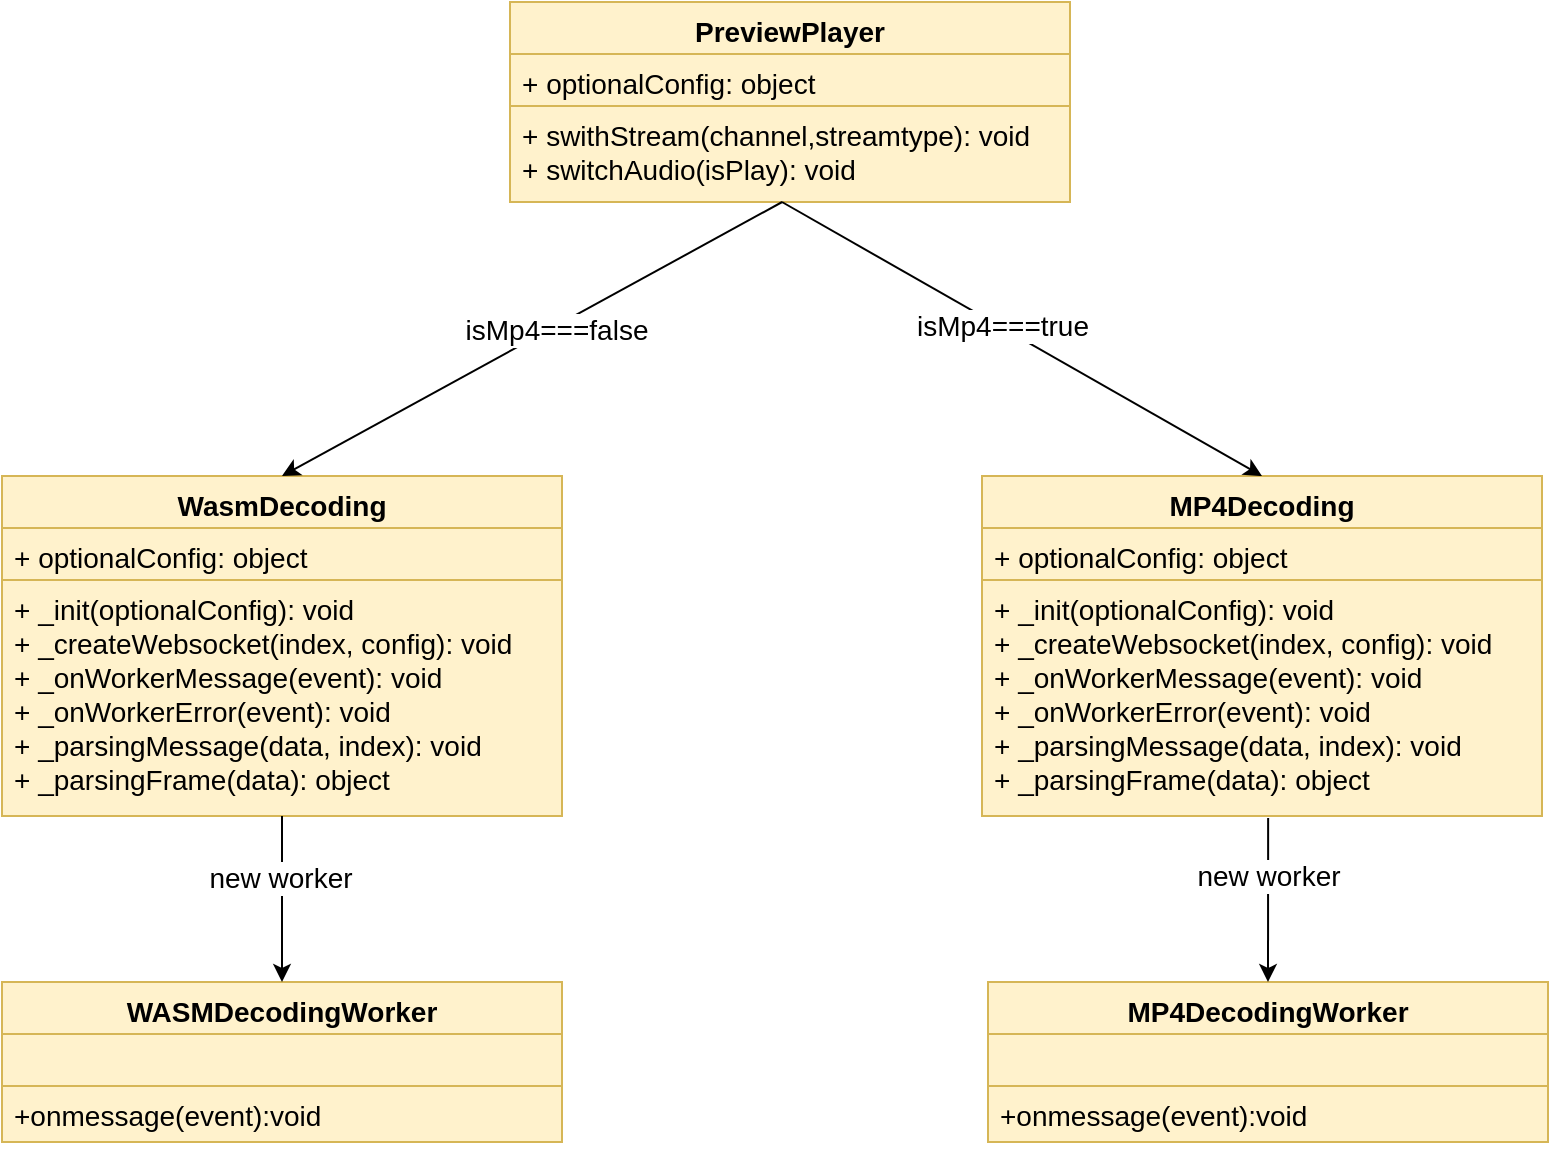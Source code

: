 <mxfile version="14.0.3" type="github" pages="2">
  <diagram id="C5RBs43oDa-KdzZeNtuy" name="Page-1">
    <mxGraphModel dx="1422" dy="762" grid="1" gridSize="10" guides="1" tooltips="1" connect="1" arrows="1" fold="1" page="1" pageScale="1" pageWidth="827" pageHeight="1169" math="0" shadow="0">
      <root>
        <mxCell id="WIyWlLk6GJQsqaUBKTNV-0" />
        <mxCell id="WIyWlLk6GJQsqaUBKTNV-1" parent="WIyWlLk6GJQsqaUBKTNV-0" />
        <mxCell id="mAaFLWbEo41dFhNuw1Rg-4" value="PreviewPlayer" style="swimlane;fontStyle=1;align=center;verticalAlign=top;childLayout=stackLayout;horizontal=1;startSize=26;horizontalStack=0;resizeParent=1;resizeParentMax=0;resizeLast=0;collapsible=1;marginBottom=0;fontSize=14;fillColor=#fff2cc;strokeColor=#d6b656;" vertex="1" parent="WIyWlLk6GJQsqaUBKTNV-1">
          <mxGeometry x="274" y="100" width="280" height="100" as="geometry" />
        </mxCell>
        <mxCell id="mAaFLWbEo41dFhNuw1Rg-5" value="+ optionalConfig: object" style="text;strokeColor=#d6b656;fillColor=#fff2cc;align=left;verticalAlign=top;spacingLeft=4;spacingRight=4;overflow=hidden;rotatable=0;points=[[0,0.5],[1,0.5]];portConstraint=eastwest;fontSize=14;" vertex="1" parent="mAaFLWbEo41dFhNuw1Rg-4">
          <mxGeometry y="26" width="280" height="26" as="geometry" />
        </mxCell>
        <mxCell id="mAaFLWbEo41dFhNuw1Rg-6" value="" style="line;strokeWidth=1;fillColor=#fff2cc;align=left;verticalAlign=middle;spacingTop=-1;spacingLeft=3;spacingRight=3;rotatable=0;labelPosition=right;points=[];portConstraint=eastwest;fontSize=14;strokeColor=#d6b656;" vertex="1" parent="mAaFLWbEo41dFhNuw1Rg-4">
          <mxGeometry y="52" width="280" as="geometry" />
        </mxCell>
        <mxCell id="mAaFLWbEo41dFhNuw1Rg-7" value="+ swithStream(channel,streamtype): void&#xa;+ switchAudio(isPlay): void&#xa;" style="text;strokeColor=#d6b656;fillColor=#fff2cc;align=left;verticalAlign=top;spacingLeft=4;spacingRight=4;overflow=hidden;rotatable=0;points=[[0,0.5],[1,0.5]];portConstraint=eastwest;fontSize=14;" vertex="1" parent="mAaFLWbEo41dFhNuw1Rg-4">
          <mxGeometry y="52" width="280" height="48" as="geometry" />
        </mxCell>
        <mxCell id="66usuzJH71DZdyuQf5mn-0" value="WasmDecoding" style="swimlane;fontStyle=1;align=center;verticalAlign=top;childLayout=stackLayout;horizontal=1;startSize=26;horizontalStack=0;resizeParent=1;resizeParentMax=0;resizeLast=0;collapsible=1;marginBottom=0;fontSize=14;fillColor=#fff2cc;strokeColor=#d6b656;" vertex="1" parent="WIyWlLk6GJQsqaUBKTNV-1">
          <mxGeometry x="20" y="337" width="280" height="170" as="geometry" />
        </mxCell>
        <mxCell id="66usuzJH71DZdyuQf5mn-1" value="+ optionalConfig: object" style="text;strokeColor=#d6b656;fillColor=#fff2cc;align=left;verticalAlign=top;spacingLeft=4;spacingRight=4;overflow=hidden;rotatable=0;points=[[0,0.5],[1,0.5]];portConstraint=eastwest;fontSize=14;" vertex="1" parent="66usuzJH71DZdyuQf5mn-0">
          <mxGeometry y="26" width="280" height="26" as="geometry" />
        </mxCell>
        <mxCell id="66usuzJH71DZdyuQf5mn-2" value="" style="line;strokeWidth=1;fillColor=#fff2cc;align=left;verticalAlign=middle;spacingTop=-1;spacingLeft=3;spacingRight=3;rotatable=0;labelPosition=right;points=[];portConstraint=eastwest;fontSize=14;strokeColor=#d6b656;" vertex="1" parent="66usuzJH71DZdyuQf5mn-0">
          <mxGeometry y="52" width="280" as="geometry" />
        </mxCell>
        <mxCell id="66usuzJH71DZdyuQf5mn-3" value="+ _init(optionalConfig): void&#xa;+ _createWebsocket(index, config): void&#xa;+ _onWorkerMessage(event): void&#xa;+ _onWorkerError(event): void&#xa;+ _parsingMessage(data, index): void&#xa;+ _parsingFrame(data): object&#xa;" style="text;strokeColor=#d6b656;fillColor=#fff2cc;align=left;verticalAlign=top;spacingLeft=4;spacingRight=4;overflow=hidden;rotatable=0;points=[[0,0.5],[1,0.5]];portConstraint=eastwest;fontSize=14;" vertex="1" parent="66usuzJH71DZdyuQf5mn-0">
          <mxGeometry y="52" width="280" height="118" as="geometry" />
        </mxCell>
        <mxCell id="66usuzJH71DZdyuQf5mn-4" value="MP4Decoding" style="swimlane;fontStyle=1;align=center;verticalAlign=top;childLayout=stackLayout;horizontal=1;startSize=26;horizontalStack=0;resizeParent=1;resizeParentMax=0;resizeLast=0;collapsible=1;marginBottom=0;fontSize=14;fillColor=#fff2cc;strokeColor=#d6b656;" vertex="1" parent="WIyWlLk6GJQsqaUBKTNV-1">
          <mxGeometry x="510" y="337" width="280" height="170" as="geometry" />
        </mxCell>
        <mxCell id="66usuzJH71DZdyuQf5mn-5" value="+ optionalConfig: object" style="text;strokeColor=#d6b656;fillColor=#fff2cc;align=left;verticalAlign=top;spacingLeft=4;spacingRight=4;overflow=hidden;rotatable=0;points=[[0,0.5],[1,0.5]];portConstraint=eastwest;fontSize=14;" vertex="1" parent="66usuzJH71DZdyuQf5mn-4">
          <mxGeometry y="26" width="280" height="26" as="geometry" />
        </mxCell>
        <mxCell id="66usuzJH71DZdyuQf5mn-6" value="" style="line;strokeWidth=1;fillColor=#fff2cc;align=left;verticalAlign=middle;spacingTop=-1;spacingLeft=3;spacingRight=3;rotatable=0;labelPosition=right;points=[];portConstraint=eastwest;fontSize=14;strokeColor=#d6b656;" vertex="1" parent="66usuzJH71DZdyuQf5mn-4">
          <mxGeometry y="52" width="280" as="geometry" />
        </mxCell>
        <mxCell id="66usuzJH71DZdyuQf5mn-7" value="+ _init(optionalConfig): void&#xa;+ _createWebsocket(index, config): void&#xa;+ _onWorkerMessage(event): void&#xa;+ _onWorkerError(event): void&#xa;+ _parsingMessage(data, index): void&#xa;+ _parsingFrame(data): object&#xa;" style="text;strokeColor=#d6b656;fillColor=#fff2cc;align=left;verticalAlign=top;spacingLeft=4;spacingRight=4;overflow=hidden;rotatable=0;points=[[0,0.5],[1,0.5]];portConstraint=eastwest;fontSize=14;" vertex="1" parent="66usuzJH71DZdyuQf5mn-4">
          <mxGeometry y="52" width="280" height="118" as="geometry" />
        </mxCell>
        <mxCell id="66usuzJH71DZdyuQf5mn-8" value="" style="endArrow=classic;html=1;fontSize=14;exitX=0.486;exitY=1;exitDx=0;exitDy=0;exitPerimeter=0;entryX=0.5;entryY=0;entryDx=0;entryDy=0;" edge="1" parent="WIyWlLk6GJQsqaUBKTNV-1" source="mAaFLWbEo41dFhNuw1Rg-7" target="66usuzJH71DZdyuQf5mn-0">
          <mxGeometry width="50" height="50" relative="1" as="geometry">
            <mxPoint x="380" y="310" as="sourcePoint" />
            <mxPoint x="430" y="260" as="targetPoint" />
          </mxGeometry>
        </mxCell>
        <mxCell id="66usuzJH71DZdyuQf5mn-9" value="isMp4===false" style="edgeLabel;html=1;align=center;verticalAlign=middle;resizable=0;points=[];fontSize=14;" vertex="1" connectable="0" parent="66usuzJH71DZdyuQf5mn-8">
          <mxGeometry x="-0.089" y="1" relative="1" as="geometry">
            <mxPoint as="offset" />
          </mxGeometry>
        </mxCell>
        <mxCell id="66usuzJH71DZdyuQf5mn-10" value="" style="endArrow=classic;html=1;fontSize=14;entryX=0.5;entryY=0;entryDx=0;entryDy=0;" edge="1" parent="WIyWlLk6GJQsqaUBKTNV-1" target="66usuzJH71DZdyuQf5mn-4">
          <mxGeometry width="50" height="50" relative="1" as="geometry">
            <mxPoint x="410" y="200" as="sourcePoint" />
            <mxPoint x="170" y="410" as="targetPoint" />
          </mxGeometry>
        </mxCell>
        <mxCell id="66usuzJH71DZdyuQf5mn-11" value="isMp4===true" style="edgeLabel;html=1;align=center;verticalAlign=middle;resizable=0;points=[];fontSize=14;" vertex="1" connectable="0" parent="66usuzJH71DZdyuQf5mn-10">
          <mxGeometry x="-0.089" y="1" relative="1" as="geometry">
            <mxPoint as="offset" />
          </mxGeometry>
        </mxCell>
        <mxCell id="66usuzJH71DZdyuQf5mn-12" value="WASMDecodingWorker" style="swimlane;fontStyle=1;align=center;verticalAlign=top;childLayout=stackLayout;horizontal=1;startSize=26;horizontalStack=0;resizeParent=1;resizeParentMax=0;resizeLast=0;collapsible=1;marginBottom=0;fontSize=14;fillColor=#fff2cc;strokeColor=#d6b656;" vertex="1" parent="WIyWlLk6GJQsqaUBKTNV-1">
          <mxGeometry x="20" y="590" width="280" height="80" as="geometry" />
        </mxCell>
        <mxCell id="66usuzJH71DZdyuQf5mn-13" value="" style="text;strokeColor=#d6b656;fillColor=#fff2cc;align=left;verticalAlign=top;spacingLeft=4;spacingRight=4;overflow=hidden;rotatable=0;points=[[0,0.5],[1,0.5]];portConstraint=eastwest;fontSize=14;" vertex="1" parent="66usuzJH71DZdyuQf5mn-12">
          <mxGeometry y="26" width="280" height="26" as="geometry" />
        </mxCell>
        <mxCell id="66usuzJH71DZdyuQf5mn-14" value="" style="line;strokeWidth=1;fillColor=#fff2cc;align=left;verticalAlign=middle;spacingTop=-1;spacingLeft=3;spacingRight=3;rotatable=0;labelPosition=right;points=[];portConstraint=eastwest;fontSize=14;strokeColor=#d6b656;" vertex="1" parent="66usuzJH71DZdyuQf5mn-12">
          <mxGeometry y="52" width="280" as="geometry" />
        </mxCell>
        <mxCell id="66usuzJH71DZdyuQf5mn-15" value="+onmessage(event):void" style="text;strokeColor=#d6b656;fillColor=#fff2cc;align=left;verticalAlign=top;spacingLeft=4;spacingRight=4;overflow=hidden;rotatable=0;points=[[0,0.5],[1,0.5]];portConstraint=eastwest;fontSize=14;" vertex="1" parent="66usuzJH71DZdyuQf5mn-12">
          <mxGeometry y="52" width="280" height="28" as="geometry" />
        </mxCell>
        <mxCell id="66usuzJH71DZdyuQf5mn-16" value="MP4DecodingWorker" style="swimlane;fontStyle=1;align=center;verticalAlign=top;childLayout=stackLayout;horizontal=1;startSize=26;horizontalStack=0;resizeParent=1;resizeParentMax=0;resizeLast=0;collapsible=1;marginBottom=0;fontSize=14;fillColor=#fff2cc;strokeColor=#d6b656;" vertex="1" parent="WIyWlLk6GJQsqaUBKTNV-1">
          <mxGeometry x="513" y="590" width="280" height="80" as="geometry" />
        </mxCell>
        <mxCell id="66usuzJH71DZdyuQf5mn-17" value="" style="text;strokeColor=#d6b656;fillColor=#fff2cc;align=left;verticalAlign=top;spacingLeft=4;spacingRight=4;overflow=hidden;rotatable=0;points=[[0,0.5],[1,0.5]];portConstraint=eastwest;fontSize=14;" vertex="1" parent="66usuzJH71DZdyuQf5mn-16">
          <mxGeometry y="26" width="280" height="26" as="geometry" />
        </mxCell>
        <mxCell id="66usuzJH71DZdyuQf5mn-18" value="" style="line;strokeWidth=1;fillColor=#fff2cc;align=left;verticalAlign=middle;spacingTop=-1;spacingLeft=3;spacingRight=3;rotatable=0;labelPosition=right;points=[];portConstraint=eastwest;fontSize=14;strokeColor=#d6b656;" vertex="1" parent="66usuzJH71DZdyuQf5mn-16">
          <mxGeometry y="52" width="280" as="geometry" />
        </mxCell>
        <mxCell id="66usuzJH71DZdyuQf5mn-19" value="+onmessage(event):void" style="text;strokeColor=#d6b656;fillColor=#fff2cc;align=left;verticalAlign=top;spacingLeft=4;spacingRight=4;overflow=hidden;rotatable=0;points=[[0,0.5],[1,0.5]];portConstraint=eastwest;fontSize=14;" vertex="1" parent="66usuzJH71DZdyuQf5mn-16">
          <mxGeometry y="52" width="280" height="28" as="geometry" />
        </mxCell>
        <mxCell id="66usuzJH71DZdyuQf5mn-21" value="" style="endArrow=classic;html=1;fontSize=14;exitX=0.5;exitY=1;exitDx=0;exitDy=0;entryX=0.5;entryY=0;entryDx=0;entryDy=0;" edge="1" parent="WIyWlLk6GJQsqaUBKTNV-1" source="66usuzJH71DZdyuQf5mn-0" target="66usuzJH71DZdyuQf5mn-12">
          <mxGeometry width="50" height="50" relative="1" as="geometry">
            <mxPoint x="140" y="570" as="sourcePoint" />
            <mxPoint x="190" y="520" as="targetPoint" />
          </mxGeometry>
        </mxCell>
        <mxCell id="66usuzJH71DZdyuQf5mn-24" value="new worker" style="edgeLabel;html=1;align=center;verticalAlign=middle;resizable=0;points=[];fontSize=14;" vertex="1" connectable="0" parent="66usuzJH71DZdyuQf5mn-21">
          <mxGeometry x="-0.253" y="-1" relative="1" as="geometry">
            <mxPoint as="offset" />
          </mxGeometry>
        </mxCell>
        <mxCell id="66usuzJH71DZdyuQf5mn-22" value="" style="endArrow=classic;html=1;fontSize=14;exitX=0.511;exitY=1.008;exitDx=0;exitDy=0;entryX=0.5;entryY=0;entryDx=0;entryDy=0;exitPerimeter=0;" edge="1" parent="WIyWlLk6GJQsqaUBKTNV-1" source="66usuzJH71DZdyuQf5mn-7" target="66usuzJH71DZdyuQf5mn-16">
          <mxGeometry width="50" height="50" relative="1" as="geometry">
            <mxPoint x="660" y="507" as="sourcePoint" />
            <mxPoint x="660" y="590" as="targetPoint" />
          </mxGeometry>
        </mxCell>
        <mxCell id="66usuzJH71DZdyuQf5mn-25" value="new worker" style="edgeLabel;html=1;align=center;verticalAlign=middle;resizable=0;points=[];fontSize=14;" vertex="1" connectable="0" parent="66usuzJH71DZdyuQf5mn-22">
          <mxGeometry x="-0.292" relative="1" as="geometry">
            <mxPoint as="offset" />
          </mxGeometry>
        </mxCell>
      </root>
    </mxGraphModel>
  </diagram>
  <diagram id="Fu003SBsDMfkenlaw2RC" name="Page-2">
    <mxGraphModel dx="1422" dy="762" grid="1" gridSize="10" guides="1" tooltips="1" connect="1" arrows="1" fold="1" page="1" pageScale="1" pageWidth="827" pageHeight="1169" math="0" shadow="0">
      <root>
        <mxCell id="E5bdwgxYTVuSN1OxQa1B-0" />
        <mxCell id="E5bdwgxYTVuSN1OxQa1B-1" parent="E5bdwgxYTVuSN1OxQa1B-0" />
        <mxCell id="HfGTGya4EjD_S-8ijAoI-0" value="PlaybackPlayer" style="swimlane;fontStyle=1;align=center;verticalAlign=top;childLayout=stackLayout;horizontal=1;startSize=26;horizontalStack=0;resizeParent=1;resizeParentMax=0;resizeLast=0;collapsible=1;marginBottom=0;fontSize=14;fillColor=#fff2cc;strokeColor=#d6b656;" vertex="1" parent="E5bdwgxYTVuSN1OxQa1B-1">
          <mxGeometry x="281" y="100" width="280" height="160" as="geometry" />
        </mxCell>
        <mxCell id="HfGTGya4EjD_S-8ijAoI-1" value="+ optionalConfig: object" style="text;strokeColor=#d6b656;fillColor=#fff2cc;align=left;verticalAlign=top;spacingLeft=4;spacingRight=4;overflow=hidden;rotatable=0;points=[[0,0.5],[1,0.5]];portConstraint=eastwest;fontSize=14;" vertex="1" parent="HfGTGya4EjD_S-8ijAoI-0">
          <mxGeometry y="26" width="280" height="26" as="geometry" />
        </mxCell>
        <mxCell id="HfGTGya4EjD_S-8ijAoI-2" value="" style="line;strokeWidth=1;fillColor=#fff2cc;align=left;verticalAlign=middle;spacingTop=-1;spacingLeft=3;spacingRight=3;rotatable=0;labelPosition=right;points=[];portConstraint=eastwest;fontSize=14;strokeColor=#d6b656;" vertex="1" parent="HfGTGya4EjD_S-8ijAoI-0">
          <mxGeometry y="52" width="280" as="geometry" />
        </mxCell>
        <mxCell id="HfGTGya4EjD_S-8ijAoI-3" value="+ swithStream(channel,streamtype): void&#xa;+ switchAudio(isPlay,volume): void&#xa;+ play(): void&#xa;+ pause(): void&#xa;+ stop(): void&#xa;+ multiplePlay(speed): void&#xa;" style="text;strokeColor=#d6b656;fillColor=#fff2cc;align=left;verticalAlign=top;spacingLeft=4;spacingRight=4;overflow=hidden;rotatable=0;points=[[0,0.5],[1,0.5]];portConstraint=eastwest;fontSize=14;" vertex="1" parent="HfGTGya4EjD_S-8ijAoI-0">
          <mxGeometry y="52" width="280" height="108" as="geometry" />
        </mxCell>
        <mxCell id="HfGTGya4EjD_S-8ijAoI-4" value="WasmDecoding" style="swimlane;fontStyle=1;align=center;verticalAlign=top;childLayout=stackLayout;horizontal=1;startSize=26;horizontalStack=0;resizeParent=1;resizeParentMax=0;resizeLast=0;collapsible=1;marginBottom=0;fontSize=14;fillColor=#fff2cc;strokeColor=#d6b656;" vertex="1" parent="E5bdwgxYTVuSN1OxQa1B-1">
          <mxGeometry x="27" y="337" width="280" height="170" as="geometry" />
        </mxCell>
        <mxCell id="HfGTGya4EjD_S-8ijAoI-5" value="+ optionalConfig: object" style="text;strokeColor=#d6b656;fillColor=#fff2cc;align=left;verticalAlign=top;spacingLeft=4;spacingRight=4;overflow=hidden;rotatable=0;points=[[0,0.5],[1,0.5]];portConstraint=eastwest;fontSize=14;" vertex="1" parent="HfGTGya4EjD_S-8ijAoI-4">
          <mxGeometry y="26" width="280" height="26" as="geometry" />
        </mxCell>
        <mxCell id="HfGTGya4EjD_S-8ijAoI-6" value="" style="line;strokeWidth=1;fillColor=#fff2cc;align=left;verticalAlign=middle;spacingTop=-1;spacingLeft=3;spacingRight=3;rotatable=0;labelPosition=right;points=[];portConstraint=eastwest;fontSize=14;strokeColor=#d6b656;" vertex="1" parent="HfGTGya4EjD_S-8ijAoI-4">
          <mxGeometry y="52" width="280" as="geometry" />
        </mxCell>
        <mxCell id="HfGTGya4EjD_S-8ijAoI-7" value="+ _init(optionalConfig): void&#xa;+ _createWebsocket(index, config): void&#xa;+ _onWorkerMessage(event): void&#xa;+ _onWorkerError(event): void&#xa;+ _parsingMessage(data, index): void&#xa;+ _parsingFrame(data): object&#xa;" style="text;strokeColor=#d6b656;fillColor=#fff2cc;align=left;verticalAlign=top;spacingLeft=4;spacingRight=4;overflow=hidden;rotatable=0;points=[[0,0.5],[1,0.5]];portConstraint=eastwest;fontSize=14;" vertex="1" parent="HfGTGya4EjD_S-8ijAoI-4">
          <mxGeometry y="52" width="280" height="118" as="geometry" />
        </mxCell>
        <mxCell id="HfGTGya4EjD_S-8ijAoI-8" value="MP4Decoding" style="swimlane;fontStyle=1;align=center;verticalAlign=top;childLayout=stackLayout;horizontal=1;startSize=26;horizontalStack=0;resizeParent=1;resizeParentMax=0;resizeLast=0;collapsible=1;marginBottom=0;fontSize=14;fillColor=#fff2cc;strokeColor=#d6b656;" vertex="1" parent="E5bdwgxYTVuSN1OxQa1B-1">
          <mxGeometry x="517" y="337" width="280" height="170" as="geometry" />
        </mxCell>
        <mxCell id="HfGTGya4EjD_S-8ijAoI-9" value="+ optionalConfig: object" style="text;strokeColor=#d6b656;fillColor=#fff2cc;align=left;verticalAlign=top;spacingLeft=4;spacingRight=4;overflow=hidden;rotatable=0;points=[[0,0.5],[1,0.5]];portConstraint=eastwest;fontSize=14;" vertex="1" parent="HfGTGya4EjD_S-8ijAoI-8">
          <mxGeometry y="26" width="280" height="26" as="geometry" />
        </mxCell>
        <mxCell id="HfGTGya4EjD_S-8ijAoI-10" value="" style="line;strokeWidth=1;fillColor=#fff2cc;align=left;verticalAlign=middle;spacingTop=-1;spacingLeft=3;spacingRight=3;rotatable=0;labelPosition=right;points=[];portConstraint=eastwest;fontSize=14;strokeColor=#d6b656;" vertex="1" parent="HfGTGya4EjD_S-8ijAoI-8">
          <mxGeometry y="52" width="280" as="geometry" />
        </mxCell>
        <mxCell id="HfGTGya4EjD_S-8ijAoI-11" value="+ _init(optionalConfig): void&#xa;+ _createWebsocket(index, config): void&#xa;+ _onWorkerMessage(event): void&#xa;+ _onWorkerError(event): void&#xa;+ _parsingMessage(data, index): void&#xa;+ _parsingFrame(data): object&#xa;" style="text;strokeColor=#d6b656;fillColor=#fff2cc;align=left;verticalAlign=top;spacingLeft=4;spacingRight=4;overflow=hidden;rotatable=0;points=[[0,0.5],[1,0.5]];portConstraint=eastwest;fontSize=14;" vertex="1" parent="HfGTGya4EjD_S-8ijAoI-8">
          <mxGeometry y="52" width="280" height="118" as="geometry" />
        </mxCell>
        <mxCell id="HfGTGya4EjD_S-8ijAoI-12" value="" style="endArrow=classic;html=1;fontSize=14;exitX=0.486;exitY=1;exitDx=0;exitDy=0;exitPerimeter=0;entryX=0.5;entryY=0;entryDx=0;entryDy=0;" edge="1" parent="E5bdwgxYTVuSN1OxQa1B-1" source="HfGTGya4EjD_S-8ijAoI-3" target="HfGTGya4EjD_S-8ijAoI-4">
          <mxGeometry width="50" height="50" relative="1" as="geometry">
            <mxPoint x="387" y="310" as="sourcePoint" />
            <mxPoint x="437" y="260" as="targetPoint" />
          </mxGeometry>
        </mxCell>
        <mxCell id="HfGTGya4EjD_S-8ijAoI-13" value="isMp4===false" style="edgeLabel;html=1;align=center;verticalAlign=middle;resizable=0;points=[];fontSize=14;" vertex="1" connectable="0" parent="HfGTGya4EjD_S-8ijAoI-12">
          <mxGeometry x="-0.089" y="1" relative="1" as="geometry">
            <mxPoint as="offset" />
          </mxGeometry>
        </mxCell>
        <mxCell id="HfGTGya4EjD_S-8ijAoI-14" value="" style="endArrow=classic;html=1;fontSize=14;entryX=0.5;entryY=0;entryDx=0;entryDy=0;" edge="1" parent="E5bdwgxYTVuSN1OxQa1B-1" target="HfGTGya4EjD_S-8ijAoI-8">
          <mxGeometry width="50" height="50" relative="1" as="geometry">
            <mxPoint x="417" y="260" as="sourcePoint" />
            <mxPoint x="177" y="410" as="targetPoint" />
          </mxGeometry>
        </mxCell>
        <mxCell id="HfGTGya4EjD_S-8ijAoI-15" value="isMp4===true" style="edgeLabel;html=1;align=center;verticalAlign=middle;resizable=0;points=[];fontSize=14;" vertex="1" connectable="0" parent="HfGTGya4EjD_S-8ijAoI-14">
          <mxGeometry x="-0.089" y="1" relative="1" as="geometry">
            <mxPoint as="offset" />
          </mxGeometry>
        </mxCell>
        <mxCell id="HfGTGya4EjD_S-8ijAoI-16" value="WASMDecodingWorker" style="swimlane;fontStyle=1;align=center;verticalAlign=top;childLayout=stackLayout;horizontal=1;startSize=26;horizontalStack=0;resizeParent=1;resizeParentMax=0;resizeLast=0;collapsible=1;marginBottom=0;fontSize=14;fillColor=#fff2cc;strokeColor=#d6b656;" vertex="1" parent="E5bdwgxYTVuSN1OxQa1B-1">
          <mxGeometry x="27" y="590" width="280" height="80" as="geometry" />
        </mxCell>
        <mxCell id="HfGTGya4EjD_S-8ijAoI-17" value="" style="text;strokeColor=#d6b656;fillColor=#fff2cc;align=left;verticalAlign=top;spacingLeft=4;spacingRight=4;overflow=hidden;rotatable=0;points=[[0,0.5],[1,0.5]];portConstraint=eastwest;fontSize=14;" vertex="1" parent="HfGTGya4EjD_S-8ijAoI-16">
          <mxGeometry y="26" width="280" height="26" as="geometry" />
        </mxCell>
        <mxCell id="HfGTGya4EjD_S-8ijAoI-18" value="" style="line;strokeWidth=1;fillColor=#fff2cc;align=left;verticalAlign=middle;spacingTop=-1;spacingLeft=3;spacingRight=3;rotatable=0;labelPosition=right;points=[];portConstraint=eastwest;fontSize=14;strokeColor=#d6b656;" vertex="1" parent="HfGTGya4EjD_S-8ijAoI-16">
          <mxGeometry y="52" width="280" as="geometry" />
        </mxCell>
        <mxCell id="HfGTGya4EjD_S-8ijAoI-19" value="+onmessage(event):void" style="text;strokeColor=#d6b656;fillColor=#fff2cc;align=left;verticalAlign=top;spacingLeft=4;spacingRight=4;overflow=hidden;rotatable=0;points=[[0,0.5],[1,0.5]];portConstraint=eastwest;fontSize=14;" vertex="1" parent="HfGTGya4EjD_S-8ijAoI-16">
          <mxGeometry y="52" width="280" height="28" as="geometry" />
        </mxCell>
        <mxCell id="HfGTGya4EjD_S-8ijAoI-20" value="MP4DecodingWorker" style="swimlane;fontStyle=1;align=center;verticalAlign=top;childLayout=stackLayout;horizontal=1;startSize=26;horizontalStack=0;resizeParent=1;resizeParentMax=0;resizeLast=0;collapsible=1;marginBottom=0;fontSize=14;fillColor=#fff2cc;strokeColor=#d6b656;" vertex="1" parent="E5bdwgxYTVuSN1OxQa1B-1">
          <mxGeometry x="520" y="590" width="280" height="80" as="geometry" />
        </mxCell>
        <mxCell id="HfGTGya4EjD_S-8ijAoI-21" value="" style="text;strokeColor=#d6b656;fillColor=#fff2cc;align=left;verticalAlign=top;spacingLeft=4;spacingRight=4;overflow=hidden;rotatable=0;points=[[0,0.5],[1,0.5]];portConstraint=eastwest;fontSize=14;" vertex="1" parent="HfGTGya4EjD_S-8ijAoI-20">
          <mxGeometry y="26" width="280" height="26" as="geometry" />
        </mxCell>
        <mxCell id="HfGTGya4EjD_S-8ijAoI-22" value="" style="line;strokeWidth=1;fillColor=#fff2cc;align=left;verticalAlign=middle;spacingTop=-1;spacingLeft=3;spacingRight=3;rotatable=0;labelPosition=right;points=[];portConstraint=eastwest;fontSize=14;strokeColor=#d6b656;" vertex="1" parent="HfGTGya4EjD_S-8ijAoI-20">
          <mxGeometry y="52" width="280" as="geometry" />
        </mxCell>
        <mxCell id="HfGTGya4EjD_S-8ijAoI-23" value="+onmessage(event):void" style="text;strokeColor=#d6b656;fillColor=#fff2cc;align=left;verticalAlign=top;spacingLeft=4;spacingRight=4;overflow=hidden;rotatable=0;points=[[0,0.5],[1,0.5]];portConstraint=eastwest;fontSize=14;" vertex="1" parent="HfGTGya4EjD_S-8ijAoI-20">
          <mxGeometry y="52" width="280" height="28" as="geometry" />
        </mxCell>
        <mxCell id="HfGTGya4EjD_S-8ijAoI-24" value="" style="endArrow=classic;html=1;fontSize=14;exitX=0.5;exitY=1;exitDx=0;exitDy=0;entryX=0.5;entryY=0;entryDx=0;entryDy=0;" edge="1" parent="E5bdwgxYTVuSN1OxQa1B-1" source="HfGTGya4EjD_S-8ijAoI-4" target="HfGTGya4EjD_S-8ijAoI-16">
          <mxGeometry width="50" height="50" relative="1" as="geometry">
            <mxPoint x="147" y="570" as="sourcePoint" />
            <mxPoint x="197" y="520" as="targetPoint" />
          </mxGeometry>
        </mxCell>
        <mxCell id="HfGTGya4EjD_S-8ijAoI-25" value="new worker" style="edgeLabel;html=1;align=center;verticalAlign=middle;resizable=0;points=[];fontSize=14;" vertex="1" connectable="0" parent="HfGTGya4EjD_S-8ijAoI-24">
          <mxGeometry x="-0.253" y="-1" relative="1" as="geometry">
            <mxPoint as="offset" />
          </mxGeometry>
        </mxCell>
        <mxCell id="HfGTGya4EjD_S-8ijAoI-26" value="" style="endArrow=classic;html=1;fontSize=14;exitX=0.511;exitY=1.008;exitDx=0;exitDy=0;entryX=0.5;entryY=0;entryDx=0;entryDy=0;exitPerimeter=0;" edge="1" parent="E5bdwgxYTVuSN1OxQa1B-1" source="HfGTGya4EjD_S-8ijAoI-11" target="HfGTGya4EjD_S-8ijAoI-20">
          <mxGeometry width="50" height="50" relative="1" as="geometry">
            <mxPoint x="667" y="507" as="sourcePoint" />
            <mxPoint x="667" y="590" as="targetPoint" />
          </mxGeometry>
        </mxCell>
        <mxCell id="HfGTGya4EjD_S-8ijAoI-27" value="new worker" style="edgeLabel;html=1;align=center;verticalAlign=middle;resizable=0;points=[];fontSize=14;" vertex="1" connectable="0" parent="HfGTGya4EjD_S-8ijAoI-26">
          <mxGeometry x="-0.292" relative="1" as="geometry">
            <mxPoint as="offset" />
          </mxGeometry>
        </mxCell>
      </root>
    </mxGraphModel>
  </diagram>
</mxfile>
